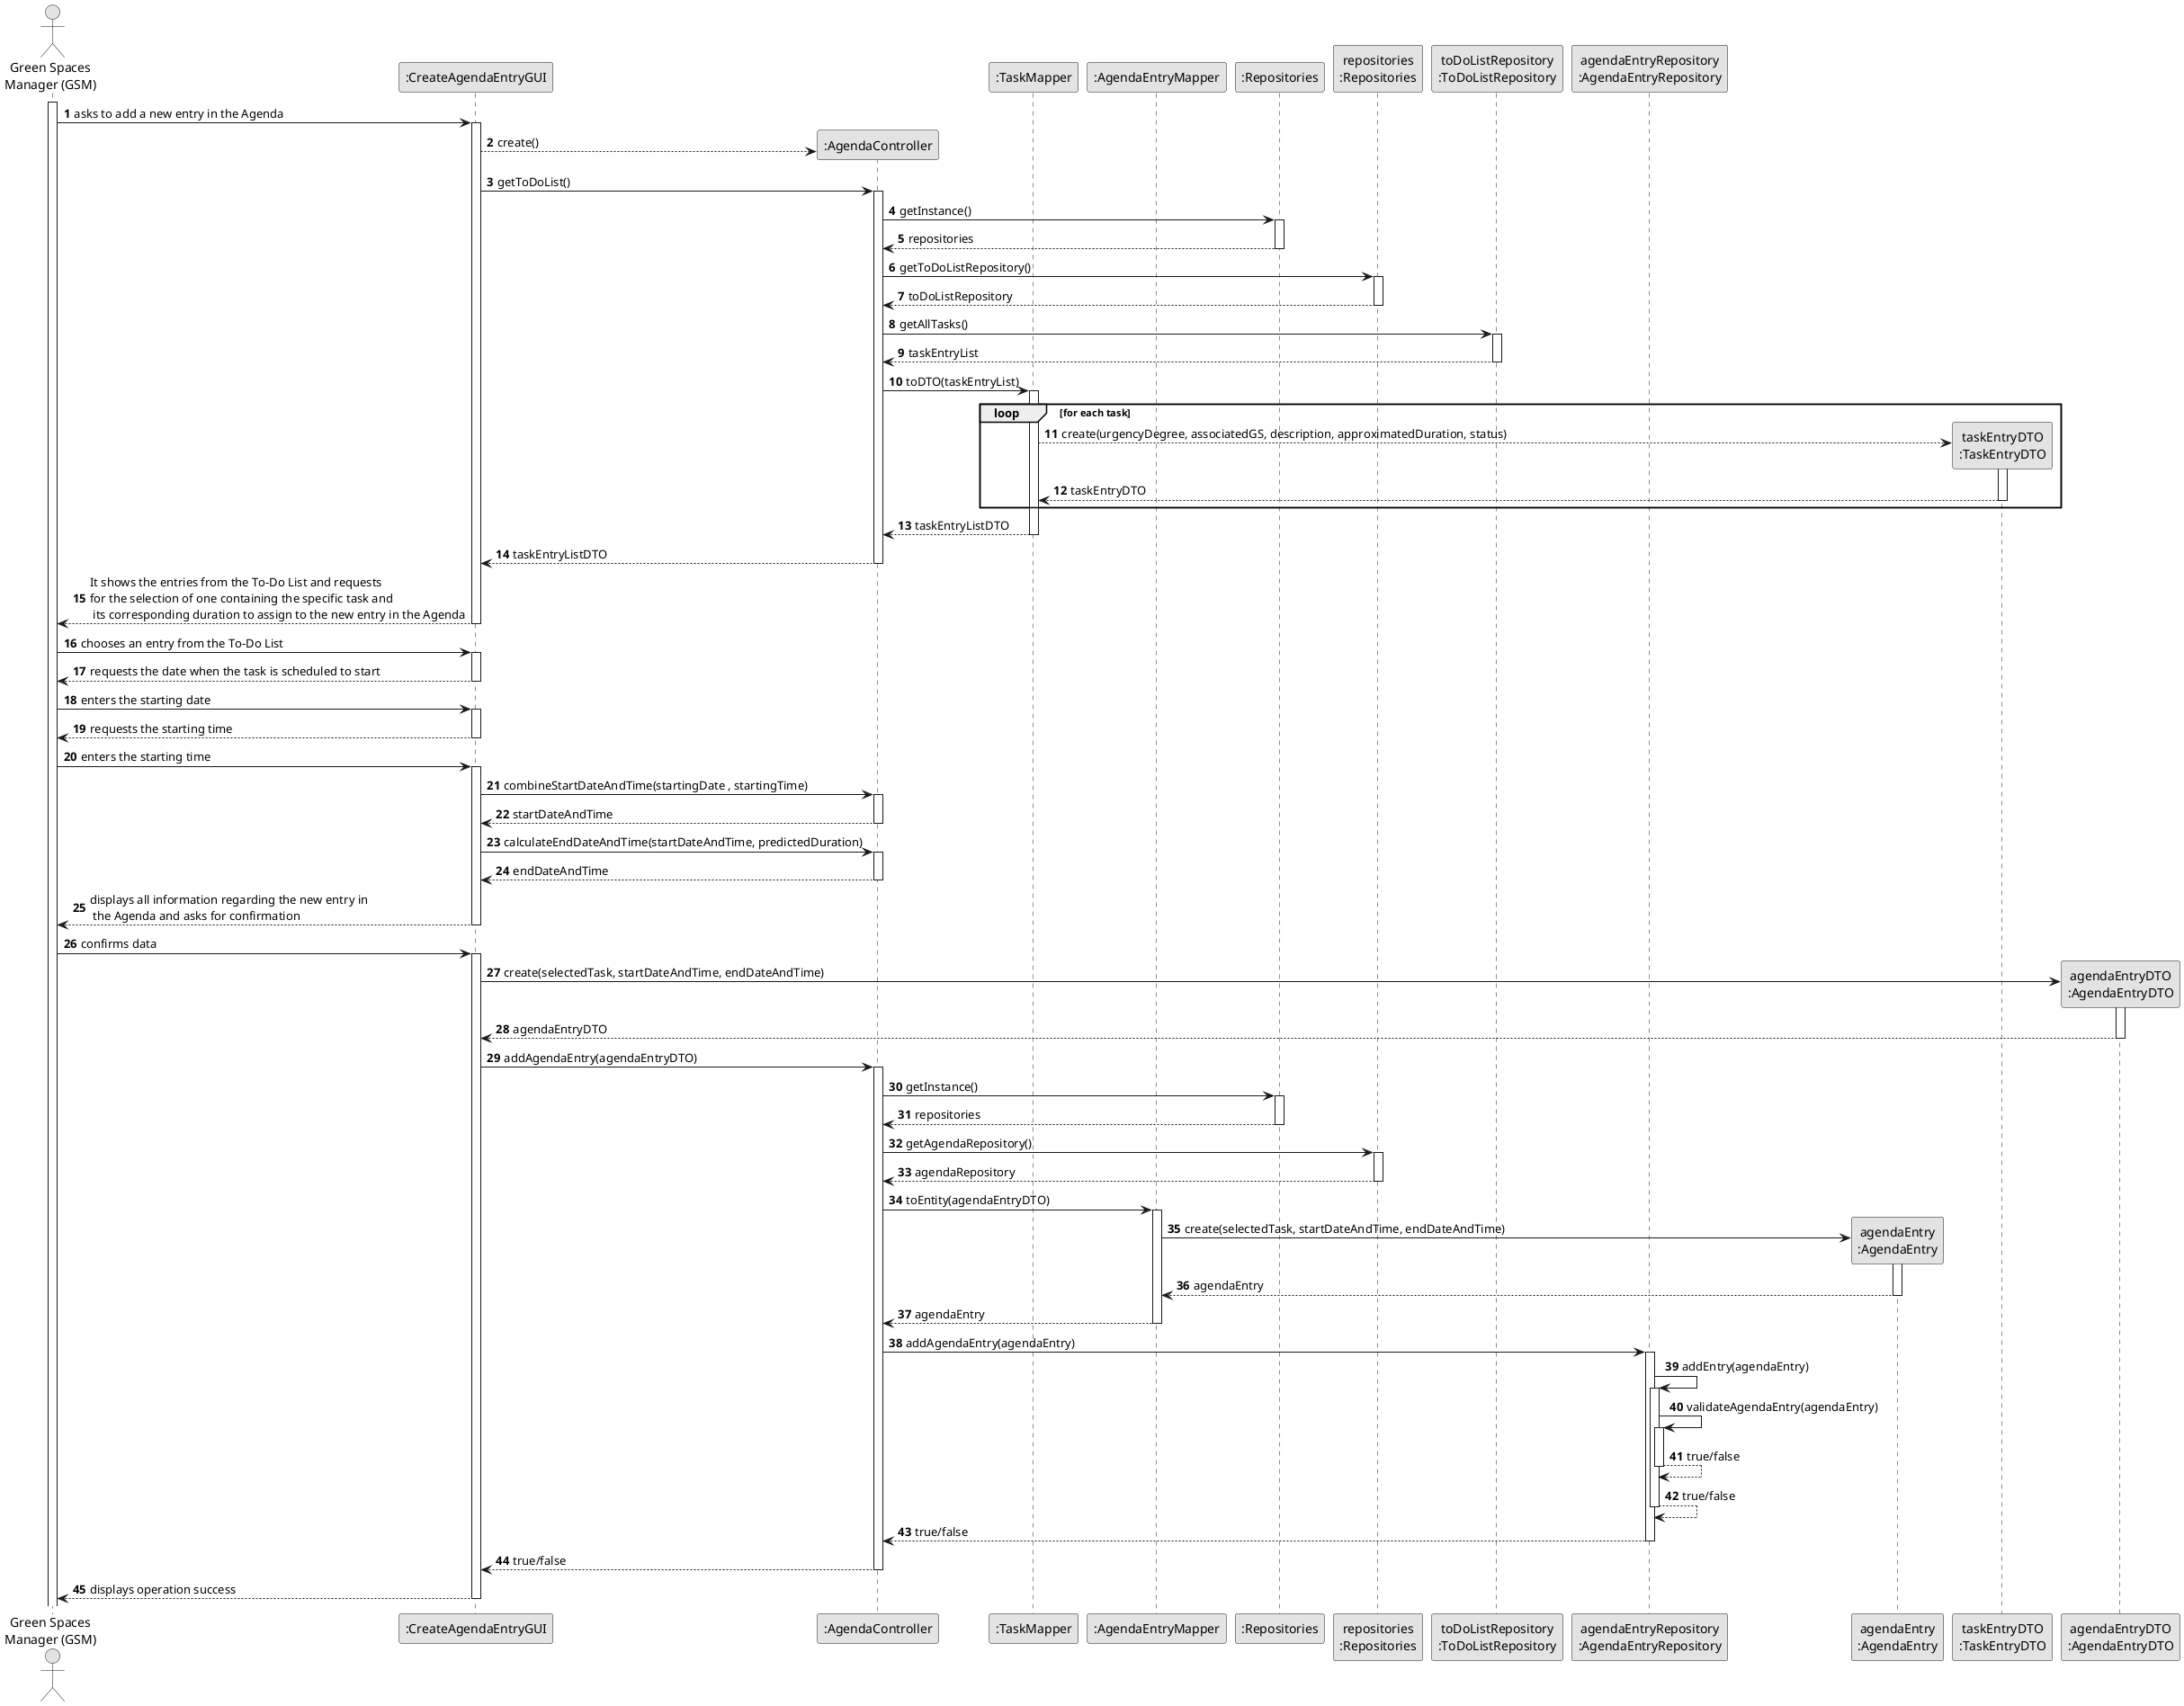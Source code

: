 @startuml
skinparam monochrome true
skinparam packageStyle rectangle
skinparam shadowing false


autonumber

actor "Green Spaces\nManager (GSM)" as GSM
participant ":CreateAgendaEntryGUI" as UI
participant ":AgendaController" as CTRL
participant ":TaskMapper" as TaskMapper
participant ":AgendaEntryMapper" as AEMapper
participant ":Repositories" as REPS
participant "repositories\n:Repositories" as REP
participant "toDoListRepository\n:ToDoListRepository" as TDLREP
participant "agendaEntryRepository\n:AgendaEntryRepository" as AREP
participant "agendaEntry\n:AgendaEntry" as AE
participant "taskEntryDTO\n:TaskEntryDTO" as TEDTO
participant "agendaEntryDTO\n:AgendaEntryDTO" as AEDTO
activate GSM

    GSM -> UI : asks to add a new entry in the Agenda
    activate UI

    UI --> CTRL** : create()


    UI -> CTRL : getToDoList()

        activate CTRL

                    CTRL -> REPS : getInstance()
                    activate REPS

                        REPS --> CTRL : repositories
                    deactivate REPS

                    CTRL -> REP : getToDoListRepository()
                    activate REP

                        REP --> CTRL : toDoListRepository
                    deactivate REP

                    CTRL -> TDLREP : getAllTasks()
                    activate TDLREP

                        TDLREP --> CTRL : taskEntryList
                    deactivate TDLREP


                    CTRL->TaskMapper: toDTO(taskEntryList)
                    activate TaskMapper

                    loop for each task
                    TaskMapper-->TEDTO**:create(urgencyDegree, associatedGS, description, approximatedDuration, status)
                    activate TEDTO

                    TEDTO-->TaskMapper: taskEntryDTO
                    deactivate TEDTO
                    end


                    TaskMapper-->CTRL: taskEntryListDTO
                    deactivate TaskMapper


                    CTRL --> UI : taskEntryListDTO
                deactivate CTRL

        UI --> GSM : It shows the entries from the To-Do List and requests \nfor the selection of one containing the specific task and\n its corresponding duration to assign to the new entry in the Agenda
    deactivate UI

    GSM -> UI :  chooses an entry from the To-Do List
    activate UI




        UI --> GSM : requests the date when the task is scheduled to start
            deactivate UI

            GSM -> UI : enters the starting date
            activate UI


        UI --> GSM : requests the starting time
    deactivate UI

    GSM -> UI : enters the starting time
    activate UI


    UI -> CTRL : combineStartDateAndTime(startingDate , startingTime)
    activate CTRL

    CTRL --> UI : startDateAndTime
        deactivate CTRL

    UI -> CTRL : calculateEndDateAndTime(startDateAndTime, predictedDuration)
    activate CTRL

    CTRL --> UI : endDateAndTime
        deactivate CTRL



        UI --> GSM : displays all information regarding the new entry in \n the Agenda and asks for confirmation
            deactivate UI

        GSM -> UI : confirms data
        activate UI

    UI->AEDTO**: create(selectedTask, startDateAndTime, endDateAndTime)
    activate AEDTO

    AEDTO-->UI: agendaEntryDTO
    deactivate AEDTO


    UI -> CTRL : addAgendaEntry(agendaEntryDTO)
            activate CTRL


                    CTRL -> REPS : getInstance()
                    activate REPS

                        REPS --> CTRL : repositories
                    deactivate REPS

                    CTRL -> REP : getAgendaRepository()
                    activate REP

                        REP --> CTRL : agendaRepository
                    deactivate REP

                    CTRL->AEMapper: toEntity(agendaEntryDTO)
                    activate AEMapper

                    AEMapper->AE**:create(selectedTask, startDateAndTime, endDateAndTime)
                    activate AE

                    AE-->AEMapper: agendaEntry
                    deactivate AE

                    AEMapper-->CTRL: agendaEntry
                    deactivate AEMapper


                CTRL -> AREP : addAgendaEntry(agendaEntry)
                     activate AREP


                    AREP -> AREP : addEntry(agendaEntry)
                    activate AREP

                        AREP -> AREP : validateAgendaEntry(agendaEntry)

                        activate AREP

                            AREP --> AREP : true/false
                        deactivate AREP

                        AREP --> AREP : true/false
                    deactivate AREP

                    AREP --> CTRL : true/false
                deactivate AREP

                CTRL --> UI : true/false
            deactivate CTRL

        UI --> GSM : displays operation success
    deactivate UI

@enduml